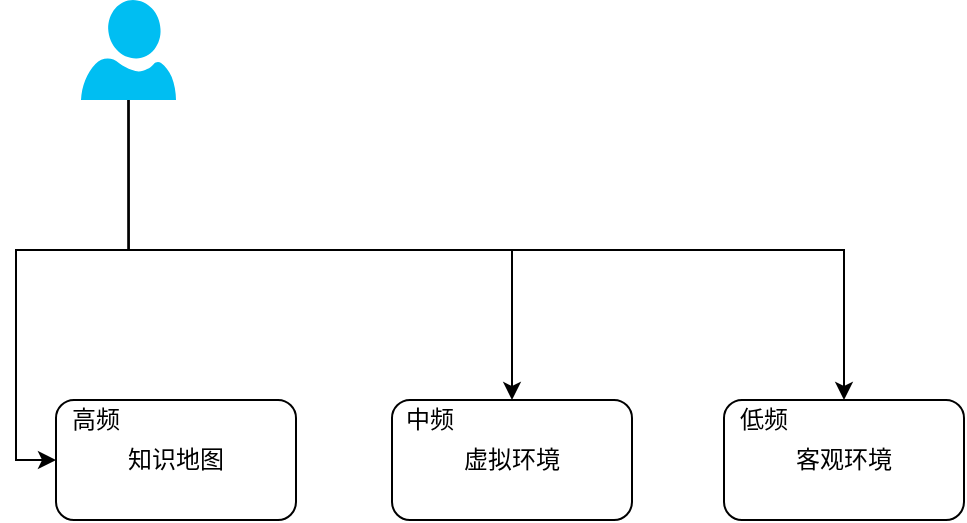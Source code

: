 <mxfile version="10.6.7" type="github"><diagram id="p1ofUqjNwIHQQP4YVOXA" name="高中低频内容"><mxGraphModel dx="731" dy="475" grid="1" gridSize="10" guides="1" tooltips="1" connect="1" arrows="1" fold="1" page="1" pageScale="1" pageWidth="827" pageHeight="1169" math="0" shadow="0"><root><mxCell id="0"/><mxCell id="1" parent="0"/><mxCell id="rRv-KjymVv6dMp-5PGFn-1" value="虚拟环境" style="rounded=1;whiteSpace=wrap;html=1;" vertex="1" parent="1"><mxGeometry x="282" y="220" width="120" height="60" as="geometry"/></mxCell><mxCell id="rRv-KjymVv6dMp-5PGFn-2" value="客观环境" style="rounded=1;whiteSpace=wrap;html=1;" vertex="1" parent="1"><mxGeometry x="448" y="220" width="120" height="60" as="geometry"/></mxCell><mxCell id="rRv-KjymVv6dMp-5PGFn-8" style="edgeStyle=orthogonalEdgeStyle;rounded=0;orthogonalLoop=1;jettySize=auto;html=1;exitX=0.5;exitY=1;exitDx=0;exitDy=0;exitPerimeter=0;entryX=0;entryY=0.5;entryDx=0;entryDy=0;" edge="1" parent="1" source="rRv-KjymVv6dMp-5PGFn-3" target="rRv-KjymVv6dMp-5PGFn-4"><mxGeometry relative="1" as="geometry"/></mxCell><mxCell id="rRv-KjymVv6dMp-5PGFn-9" style="edgeStyle=orthogonalEdgeStyle;rounded=0;orthogonalLoop=1;jettySize=auto;html=1;exitX=0.5;exitY=1;exitDx=0;exitDy=0;exitPerimeter=0;entryX=0.5;entryY=0;entryDx=0;entryDy=0;" edge="1" parent="1" source="rRv-KjymVv6dMp-5PGFn-3" target="rRv-KjymVv6dMp-5PGFn-1"><mxGeometry relative="1" as="geometry"/></mxCell><mxCell id="rRv-KjymVv6dMp-5PGFn-10" style="edgeStyle=orthogonalEdgeStyle;rounded=0;orthogonalLoop=1;jettySize=auto;html=1;exitX=0.5;exitY=1;exitDx=0;exitDy=0;exitPerimeter=0;entryX=0.5;entryY=0;entryDx=0;entryDy=0;" edge="1" parent="1" source="rRv-KjymVv6dMp-5PGFn-3" target="rRv-KjymVv6dMp-5PGFn-2"><mxGeometry relative="1" as="geometry"/></mxCell><mxCell id="rRv-KjymVv6dMp-5PGFn-3" value="" style="verticalLabelPosition=bottom;html=1;verticalAlign=top;align=center;strokeColor=none;fillColor=#00BEF2;shape=mxgraph.azure.user;" vertex="1" parent="1"><mxGeometry x="126.5" y="20" width="47.5" height="50" as="geometry"/></mxCell><mxCell id="rRv-KjymVv6dMp-5PGFn-4" value="知识地图" style="rounded=1;whiteSpace=wrap;html=1;" vertex="1" parent="1"><mxGeometry x="114" y="220" width="120" height="60" as="geometry"/></mxCell><mxCell id="rRv-KjymVv6dMp-5PGFn-5" value="高频" style="text;html=1;strokeColor=none;fillColor=none;align=center;verticalAlign=middle;whiteSpace=wrap;rounded=0;" vertex="1" parent="1"><mxGeometry x="114" y="220" width="40" height="20" as="geometry"/></mxCell><mxCell id="rRv-KjymVv6dMp-5PGFn-6" value="中频" style="text;html=1;strokeColor=none;fillColor=none;align=center;verticalAlign=middle;whiteSpace=wrap;rounded=0;" vertex="1" parent="1"><mxGeometry x="281" y="220" width="40" height="20" as="geometry"/></mxCell><mxCell id="rRv-KjymVv6dMp-5PGFn-7" value="低频" style="text;html=1;strokeColor=none;fillColor=none;align=center;verticalAlign=middle;whiteSpace=wrap;rounded=0;" vertex="1" parent="1"><mxGeometry x="448" y="220" width="40" height="20" as="geometry"/></mxCell></root></mxGraphModel></diagram><diagram id="0t3fTKApXBIahFXTtVdp" name="业务流程图"><mxGraphModel dx="1558" dy="475" grid="1" gridSize="10" guides="1" tooltips="1" connect="1" arrows="1" fold="1" page="1" pageScale="1" pageWidth="827" pageHeight="1169" math="0" shadow="0"><root><mxCell id="czviSln380vchgZlPC6q-0"/><mxCell id="czviSln380vchgZlPC6q-1" parent="czviSln380vchgZlPC6q-0"/><mxCell id="czviSln380vchgZlPC6q-2" value="&lt;h1&gt;系统说明&lt;/h1&gt;&lt;div&gt;&lt;br&gt;&lt;/div&gt;&lt;div&gt;角色:&amp;nbsp;&lt;/div&gt;&lt;div&gt;&amp;nbsp; &amp;nbsp; &amp;nbsp; 内容消费者&lt;/div&gt;&lt;div&gt;&amp;nbsp; &amp;nbsp; &amp;nbsp; 内容生产者&lt;/div&gt;&lt;div&gt;&amp;nbsp; &amp;nbsp; &amp;nbsp; 系统管理员&lt;/div&gt;&lt;div&gt;&lt;br&gt;&lt;/div&gt;" style="text;html=1;strokeColor=none;fillColor=none;spacing=5;spacingTop=-20;whiteSpace=wrap;overflow=hidden;rounded=0;" vertex="1" parent="czviSln380vchgZlPC6q-1"><mxGeometry x="50" y="50" width="190" height="180" as="geometry"/></mxCell><mxCell id="czviSln380vchgZlPC6q-6" style="edgeStyle=orthogonalEdgeStyle;rounded=0;orthogonalLoop=1;jettySize=auto;html=1;" edge="1" parent="czviSln380vchgZlPC6q-1" source="czviSln380vchgZlPC6q-3" target="czviSln380vchgZlPC6q-5"><mxGeometry relative="1" as="geometry"/></mxCell><mxCell id="czviSln380vchgZlPC6q-3" value="内容消费者" style="verticalLabelPosition=bottom;html=1;verticalAlign=top;align=center;strokeColor=none;fillColor=#00BEF2;shape=mxgraph.azure.user;" vertex="1" parent="czviSln380vchgZlPC6q-1"><mxGeometry x="300" y="230" width="47.5" height="50" as="geometry"/></mxCell><mxCell id="czviSln380vchgZlPC6q-8" style="edgeStyle=orthogonalEdgeStyle;rounded=0;orthogonalLoop=1;jettySize=auto;html=1;exitX=0.5;exitY=1;exitDx=0;exitDy=0;entryX=0.5;entryY=0;entryDx=0;entryDy=0;" edge="1" parent="czviSln380vchgZlPC6q-1" source="czviSln380vchgZlPC6q-5" target="czviSln380vchgZlPC6q-7"><mxGeometry relative="1" as="geometry"/></mxCell><mxCell id="czviSln380vchgZlPC6q-5" value="是否有用户账号" style="rhombus;whiteSpace=wrap;html=1;" vertex="1" parent="czviSln380vchgZlPC6q-1"><mxGeometry x="284" y="390" width="80" height="80" as="geometry"/></mxCell><mxCell id="czviSln380vchgZlPC6q-11" style="edgeStyle=orthogonalEdgeStyle;rounded=0;orthogonalLoop=1;jettySize=auto;html=1;exitX=0.5;exitY=1;exitDx=0;exitDy=0;" edge="1" parent="czviSln380vchgZlPC6q-1" source="czviSln380vchgZlPC6q-7" target="czviSln380vchgZlPC6q-9"><mxGeometry relative="1" as="geometry"/></mxCell><mxCell id="czviSln380vchgZlPC6q-26" style="edgeStyle=orthogonalEdgeStyle;rounded=0;orthogonalLoop=1;jettySize=auto;html=1;exitX=0.5;exitY=1;exitDx=0;exitDy=0;" edge="1" parent="czviSln380vchgZlPC6q-1" source="czviSln380vchgZlPC6q-7" target="czviSln380vchgZlPC6q-25"><mxGeometry relative="1" as="geometry"/></mxCell><mxCell id="czviSln380vchgZlPC6q-56" style="edgeStyle=orthogonalEdgeStyle;rounded=0;orthogonalLoop=1;jettySize=auto;html=1;exitX=0.5;exitY=1;exitDx=0;exitDy=0;" edge="1" parent="czviSln380vchgZlPC6q-1" source="czviSln380vchgZlPC6q-7" target="czviSln380vchgZlPC6q-55"><mxGeometry relative="1" as="geometry"/></mxCell><mxCell id="czviSln380vchgZlPC6q-7" value="登录" style="rounded=0;whiteSpace=wrap;html=1;" vertex="1" parent="czviSln380vchgZlPC6q-1"><mxGeometry x="264" y="510" width="120" height="60" as="geometry"/></mxCell><mxCell id="czviSln380vchgZlPC6q-13" style="edgeStyle=orthogonalEdgeStyle;rounded=0;orthogonalLoop=1;jettySize=auto;html=1;exitX=0.5;exitY=1;exitDx=0;exitDy=0;" edge="1" parent="czviSln380vchgZlPC6q-1" source="czviSln380vchgZlPC6q-9" target="czviSln380vchgZlPC6q-12"><mxGeometry relative="1" as="geometry"/></mxCell><mxCell id="czviSln380vchgZlPC6q-9" value="发布新需求" style="rounded=0;whiteSpace=wrap;html=1;fillColor=#dae8fc;strokeColor=#6c8ebf;" vertex="1" parent="czviSln380vchgZlPC6q-1"><mxGeometry x="120" y="670" width="120" height="60" as="geometry"/></mxCell><mxCell id="czviSln380vchgZlPC6q-17" style="edgeStyle=orthogonalEdgeStyle;rounded=0;orthogonalLoop=1;jettySize=auto;html=1;exitX=0.5;exitY=1;exitDx=0;exitDy=0;" edge="1" parent="czviSln380vchgZlPC6q-1" source="czviSln380vchgZlPC6q-12" target="czviSln380vchgZlPC6q-16"><mxGeometry relative="1" as="geometry"/></mxCell><mxCell id="czviSln380vchgZlPC6q-21" style="edgeStyle=orthogonalEdgeStyle;rounded=0;orthogonalLoop=1;jettySize=auto;html=1;exitX=0;exitY=0.5;exitDx=0;exitDy=0;" edge="1" parent="czviSln380vchgZlPC6q-1" source="czviSln380vchgZlPC6q-12" target="czviSln380vchgZlPC6q-20"><mxGeometry relative="1" as="geometry"/></mxCell><mxCell id="czviSln380vchgZlPC6q-12" value="需求池" style="shape=ext;double=1;rounded=1;whiteSpace=wrap;html=1;" vertex="1" parent="czviSln380vchgZlPC6q-1"><mxGeometry x="110" y="850" width="140" height="70" as="geometry"/></mxCell><mxCell id="czviSln380vchgZlPC6q-19" style="edgeStyle=orthogonalEdgeStyle;rounded=0;orthogonalLoop=1;jettySize=auto;html=1;exitX=0.5;exitY=1;exitDx=0;exitDy=0;" edge="1" parent="czviSln380vchgZlPC6q-1" source="czviSln380vchgZlPC6q-16" target="czviSln380vchgZlPC6q-18"><mxGeometry relative="1" as="geometry"/></mxCell><mxCell id="czviSln380vchgZlPC6q-23" style="edgeStyle=orthogonalEdgeStyle;rounded=0;orthogonalLoop=1;jettySize=auto;html=1;exitX=0;exitY=0.5;exitDx=0;exitDy=0;" edge="1" parent="czviSln380vchgZlPC6q-1" source="czviSln380vchgZlPC6q-16" target="czviSln380vchgZlPC6q-20"><mxGeometry relative="1" as="geometry"/></mxCell><mxCell id="czviSln380vchgZlPC6q-24" value="申请修改需求" style="text;html=1;resizable=0;points=[];align=center;verticalAlign=middle;labelBackgroundColor=#ffffff;" vertex="1" connectable="0" parent="czviSln380vchgZlPC6q-23"><mxGeometry x="-0.243" y="-2" relative="1" as="geometry"><mxPoint as="offset"/></mxGeometry></mxCell><mxCell id="czviSln380vchgZlPC6q-16" value="审核" style="rounded=0;whiteSpace=wrap;html=1;" vertex="1" parent="czviSln380vchgZlPC6q-1"><mxGeometry x="120" y="970" width="120" height="60" as="geometry"/></mxCell><mxCell id="czviSln380vchgZlPC6q-28" style="edgeStyle=orthogonalEdgeStyle;rounded=0;orthogonalLoop=1;jettySize=auto;html=1;exitX=0.5;exitY=1;exitDx=0;exitDy=0;" edge="1" parent="czviSln380vchgZlPC6q-1" source="czviSln380vchgZlPC6q-18" target="czviSln380vchgZlPC6q-27"><mxGeometry relative="1" as="geometry"/></mxCell><mxCell id="czviSln380vchgZlPC6q-18" value="发布到需求列表中,并打上需求标签,分类" style="rounded=0;whiteSpace=wrap;html=1;" vertex="1" parent="czviSln380vchgZlPC6q-1"><mxGeometry x="120" y="1100" width="120" height="60" as="geometry"/></mxCell><mxCell id="czviSln380vchgZlPC6q-22" style="edgeStyle=orthogonalEdgeStyle;rounded=0;orthogonalLoop=1;jettySize=auto;html=1;exitX=0.5;exitY=0;exitDx=0;exitDy=0;entryX=0.5;entryY=0;entryDx=0;entryDy=0;" edge="1" parent="czviSln380vchgZlPC6q-1" source="czviSln380vchgZlPC6q-20" target="czviSln380vchgZlPC6q-12"><mxGeometry relative="1" as="geometry"><Array as="points"><mxPoint x="-30" y="800"/><mxPoint x="180" y="800"/></Array></mxGeometry></mxCell><mxCell id="czviSln380vchgZlPC6q-20" value="修改需求" style="rounded=0;whiteSpace=wrap;html=1;" vertex="1" parent="czviSln380vchgZlPC6q-1"><mxGeometry x="-90" y="855" width="120" height="60" as="geometry"/></mxCell><mxCell id="czviSln380vchgZlPC6q-30" style="edgeStyle=orthogonalEdgeStyle;rounded=0;orthogonalLoop=1;jettySize=auto;html=1;exitX=0.5;exitY=1;exitDx=0;exitDy=0;" edge="1" parent="czviSln380vchgZlPC6q-1" source="czviSln380vchgZlPC6q-25" target="czviSln380vchgZlPC6q-29"><mxGeometry relative="1" as="geometry"/></mxCell><mxCell id="czviSln380vchgZlPC6q-25" value="搜索并查看他人发布的需求,并参与需求互动" style="rounded=0;whiteSpace=wrap;html=1;fillColor=#dae8fc;strokeColor=#6c8ebf;" vertex="1" parent="czviSln380vchgZlPC6q-1"><mxGeometry x="384" y="670" width="120" height="60" as="geometry"/></mxCell><mxCell id="czviSln380vchgZlPC6q-27" value="用户信用分累积" style="rounded=0;whiteSpace=wrap;html=1;" vertex="1" parent="czviSln380vchgZlPC6q-1"><mxGeometry x="120" y="1230" width="120" height="60" as="geometry"/></mxCell><mxCell id="czviSln380vchgZlPC6q-32" style="edgeStyle=orthogonalEdgeStyle;rounded=0;orthogonalLoop=1;jettySize=auto;html=1;exitX=0.5;exitY=1;exitDx=0;exitDy=0;entryX=0.5;entryY=0;entryDx=0;entryDy=0;" edge="1" parent="czviSln380vchgZlPC6q-1" source="czviSln380vchgZlPC6q-29" target="czviSln380vchgZlPC6q-31"><mxGeometry relative="1" as="geometry"/></mxCell><mxCell id="czviSln380vchgZlPC6q-34" style="edgeStyle=orthogonalEdgeStyle;rounded=0;orthogonalLoop=1;jettySize=auto;html=1;exitX=0.5;exitY=1;exitDx=0;exitDy=0;" edge="1" parent="czviSln380vchgZlPC6q-1" source="czviSln380vchgZlPC6q-29" target="czviSln380vchgZlPC6q-33"><mxGeometry relative="1" as="geometry"/></mxCell><mxCell id="czviSln380vchgZlPC6q-36" style="edgeStyle=orthogonalEdgeStyle;rounded=0;orthogonalLoop=1;jettySize=auto;html=1;exitX=0.5;exitY=1;exitDx=0;exitDy=0;entryX=0.5;entryY=0;entryDx=0;entryDy=0;" edge="1" parent="czviSln380vchgZlPC6q-1" source="czviSln380vchgZlPC6q-29" target="czviSln380vchgZlPC6q-35"><mxGeometry relative="1" as="geometry"/></mxCell><mxCell id="czviSln380vchgZlPC6q-29" value="需求" style="rounded=0;whiteSpace=wrap;html=1;" vertex="1" parent="czviSln380vchgZlPC6q-1"><mxGeometry x="384" y="795" width="120" height="60" as="geometry"/></mxCell><mxCell id="czviSln380vchgZlPC6q-38" style="edgeStyle=orthogonalEdgeStyle;rounded=0;orthogonalLoop=1;jettySize=auto;html=1;exitX=0.5;exitY=1;exitDx=0;exitDy=0;" edge="1" parent="czviSln380vchgZlPC6q-1" source="czviSln380vchgZlPC6q-31" target="czviSln380vchgZlPC6q-37"><mxGeometry relative="1" as="geometry"/></mxCell><mxCell id="czviSln380vchgZlPC6q-31" value="follow" style="rounded=0;whiteSpace=wrap;html=1;" vertex="1" parent="czviSln380vchgZlPC6q-1"><mxGeometry x="324" y="900" width="120" height="60" as="geometry"/></mxCell><mxCell id="czviSln380vchgZlPC6q-40" style="edgeStyle=orthogonalEdgeStyle;rounded=0;orthogonalLoop=1;jettySize=auto;html=1;exitX=0.5;exitY=1;exitDx=0;exitDy=0;entryX=0.5;entryY=0;entryDx=0;entryDy=0;" edge="1" parent="czviSln380vchgZlPC6q-1" source="czviSln380vchgZlPC6q-33" target="czviSln380vchgZlPC6q-39"><mxGeometry relative="1" as="geometry"/></mxCell><mxCell id="czviSln380vchgZlPC6q-33" value="补充需求" style="rounded=0;whiteSpace=wrap;html=1;" vertex="1" parent="czviSln380vchgZlPC6q-1"><mxGeometry x="470" y="900" width="120" height="60" as="geometry"/></mxCell><mxCell id="czviSln380vchgZlPC6q-46" style="edgeStyle=orthogonalEdgeStyle;rounded=0;orthogonalLoop=1;jettySize=auto;html=1;exitX=0.5;exitY=1;exitDx=0;exitDy=0;entryX=0.5;entryY=0;entryDx=0;entryDy=0;" edge="1" parent="czviSln380vchgZlPC6q-1" source="czviSln380vchgZlPC6q-35" target="czviSln380vchgZlPC6q-45"><mxGeometry relative="1" as="geometry"/></mxCell><mxCell id="czviSln380vchgZlPC6q-35" value="撰写需求方案,平台提供创作环境&lt;br&gt;" style="rounded=0;whiteSpace=wrap;html=1;" vertex="1" parent="czviSln380vchgZlPC6q-1"><mxGeometry x="650" y="900" width="120" height="60" as="geometry"/></mxCell><mxCell id="czviSln380vchgZlPC6q-37" value="该需求有变动,通知follow该需求的人" style="rounded=0;whiteSpace=wrap;html=1;" vertex="1" parent="czviSln380vchgZlPC6q-1"><mxGeometry x="324" y="1020" width="120" height="60" as="geometry"/></mxCell><mxCell id="czviSln380vchgZlPC6q-42" style="edgeStyle=orthogonalEdgeStyle;rounded=0;orthogonalLoop=1;jettySize=auto;html=1;exitX=0.5;exitY=1;exitDx=0;exitDy=0;entryX=0.5;entryY=0;entryDx=0;entryDy=0;" edge="1" parent="czviSln380vchgZlPC6q-1" source="czviSln380vchgZlPC6q-39" target="czviSln380vchgZlPC6q-41"><mxGeometry relative="1" as="geometry"/></mxCell><mxCell id="czviSln380vchgZlPC6q-39" value="需求发布者审核" style="rounded=0;whiteSpace=wrap;html=1;" vertex="1" parent="czviSln380vchgZlPC6q-1"><mxGeometry x="470" y="1020" width="120" height="60" as="geometry"/></mxCell><mxCell id="czviSln380vchgZlPC6q-44" style="edgeStyle=orthogonalEdgeStyle;rounded=0;orthogonalLoop=1;jettySize=auto;html=1;exitX=0.5;exitY=1;exitDx=0;exitDy=0;entryX=1;entryY=0.5;entryDx=0;entryDy=0;" edge="1" parent="czviSln380vchgZlPC6q-1" source="czviSln380vchgZlPC6q-41" target="czviSln380vchgZlPC6q-27"><mxGeometry relative="1" as="geometry"><mxPoint x="530" y="1240" as="targetPoint"/></mxGeometry></mxCell><mxCell id="czviSln380vchgZlPC6q-41" value="发送给多人审核" style="rounded=0;whiteSpace=wrap;html=1;" vertex="1" parent="czviSln380vchgZlPC6q-1"><mxGeometry x="470" y="1120" width="120" height="60" as="geometry"/></mxCell><mxCell id="czviSln380vchgZlPC6q-49" style="edgeStyle=orthogonalEdgeStyle;rounded=0;orthogonalLoop=1;jettySize=auto;html=1;exitX=0.5;exitY=1;exitDx=0;exitDy=0;" edge="1" parent="czviSln380vchgZlPC6q-1" source="czviSln380vchgZlPC6q-45" target="czviSln380vchgZlPC6q-48"><mxGeometry relative="1" as="geometry"/></mxCell><mxCell id="czviSln380vchgZlPC6q-50" style="edgeStyle=orthogonalEdgeStyle;rounded=0;orthogonalLoop=1;jettySize=auto;html=1;exitX=0.5;exitY=1;exitDx=0;exitDy=0;entryX=0.5;entryY=0;entryDx=0;entryDy=0;" edge="1" parent="czviSln380vchgZlPC6q-1" source="czviSln380vchgZlPC6q-45" target="czviSln380vchgZlPC6q-47"><mxGeometry relative="1" as="geometry"/></mxCell><mxCell id="czviSln380vchgZlPC6q-45" value="提交平台审核" style="rounded=0;whiteSpace=wrap;html=1;" vertex="1" parent="czviSln380vchgZlPC6q-1"><mxGeometry x="650" y="1020" width="120" height="60" as="geometry"/></mxCell><mxCell id="czviSln380vchgZlPC6q-53" style="edgeStyle=orthogonalEdgeStyle;rounded=0;orthogonalLoop=1;jettySize=auto;html=1;exitX=0.5;exitY=1;exitDx=0;exitDy=0;entryX=0.5;entryY=0;entryDx=0;entryDy=0;" edge="1" parent="czviSln380vchgZlPC6q-1" source="czviSln380vchgZlPC6q-47" target="czviSln380vchgZlPC6q-51"><mxGeometry relative="1" as="geometry"/></mxCell><mxCell id="czviSln380vchgZlPC6q-47" value="平台智能审核" style="rounded=0;whiteSpace=wrap;html=1;" vertex="1" parent="czviSln380vchgZlPC6q-1"><mxGeometry x="767" y="1120" width="120" height="60" as="geometry"/></mxCell><mxCell id="czviSln380vchgZlPC6q-52" style="edgeStyle=orthogonalEdgeStyle;rounded=0;orthogonalLoop=1;jettySize=auto;html=1;exitX=0.5;exitY=1;exitDx=0;exitDy=0;" edge="1" parent="czviSln380vchgZlPC6q-1" source="czviSln380vchgZlPC6q-48" target="czviSln380vchgZlPC6q-51"><mxGeometry relative="1" as="geometry"/></mxCell><mxCell id="czviSln380vchgZlPC6q-48" value="人工审核" style="rounded=0;whiteSpace=wrap;html=1;" vertex="1" parent="czviSln380vchgZlPC6q-1"><mxGeometry x="620" y="1120" width="120" height="60" as="geometry"/></mxCell><mxCell id="czviSln380vchgZlPC6q-51" value="提交到【虚拟环境池】" style="rounded=0;whiteSpace=wrap;html=1;" vertex="1" parent="czviSln380vchgZlPC6q-1"><mxGeometry x="707" y="1240" width="120" height="60" as="geometry"/></mxCell><mxCell id="czviSln380vchgZlPC6q-55" value="查看平台内容分类" style="rounded=0;whiteSpace=wrap;html=1;fillColor=#dae8fc;strokeColor=#6c8ebf;" vertex="1" parent="czviSln380vchgZlPC6q-1"><mxGeometry x="640" y="670" width="120" height="60" as="geometry"/></mxCell><mxCell id="czviSln380vchgZlPC6q-63" value="" style="group" vertex="1" connectable="0" parent="czviSln380vchgZlPC6q-1"><mxGeometry x="1000" y="530" width="460" height="240" as="geometry"/></mxCell><mxCell id="czviSln380vchgZlPC6q-54" value="内容生产者" style="verticalLabelPosition=bottom;html=1;verticalAlign=top;align=center;strokeColor=none;fillColor=#00BEF2;shape=mxgraph.azure.user;" vertex="1" parent="czviSln380vchgZlPC6q-63"><mxGeometry x="206" width="47.5" height="50" as="geometry"/></mxCell><mxCell id="czviSln380vchgZlPC6q-57" value="设置自己感兴趣,能解决的需求领域" style="rounded=0;whiteSpace=wrap;html=1;" vertex="1" parent="czviSln380vchgZlPC6q-63"><mxGeometry y="180" width="120" height="60" as="geometry"/></mxCell><mxCell id="czviSln380vchgZlPC6q-58" style="edgeStyle=orthogonalEdgeStyle;rounded=0;orthogonalLoop=1;jettySize=auto;html=1;exitX=0.5;exitY=1;exitDx=0;exitDy=0;exitPerimeter=0;" edge="1" parent="czviSln380vchgZlPC6q-63" source="czviSln380vchgZlPC6q-54" target="czviSln380vchgZlPC6q-57"><mxGeometry relative="1" as="geometry"/></mxCell><mxCell id="czviSln380vchgZlPC6q-59" value="查看感兴趣领域解决方案的知识地图" style="rounded=0;whiteSpace=wrap;html=1;" vertex="1" parent="czviSln380vchgZlPC6q-63"><mxGeometry x="170" y="180" width="120" height="60" as="geometry"/></mxCell><mxCell id="czviSln380vchgZlPC6q-60" style="edgeStyle=orthogonalEdgeStyle;rounded=0;orthogonalLoop=1;jettySize=auto;html=1;exitX=0.5;exitY=1;exitDx=0;exitDy=0;exitPerimeter=0;" edge="1" parent="czviSln380vchgZlPC6q-63" source="czviSln380vchgZlPC6q-54" target="czviSln380vchgZlPC6q-59"><mxGeometry relative="1" as="geometry"/></mxCell><mxCell id="czviSln380vchgZlPC6q-61" value="对需求进行筛选" style="rounded=0;whiteSpace=wrap;html=1;" vertex="1" parent="czviSln380vchgZlPC6q-63"><mxGeometry x="340" y="180" width="120" height="60" as="geometry"/></mxCell><mxCell id="czviSln380vchgZlPC6q-62" style="edgeStyle=orthogonalEdgeStyle;rounded=0;orthogonalLoop=1;jettySize=auto;html=1;exitX=0.5;exitY=1;exitDx=0;exitDy=0;exitPerimeter=0;entryX=0.5;entryY=0;entryDx=0;entryDy=0;" edge="1" parent="czviSln380vchgZlPC6q-63" source="czviSln380vchgZlPC6q-54" target="czviSln380vchgZlPC6q-61"><mxGeometry relative="1" as="geometry"/></mxCell><mxCell id="czviSln380vchgZlPC6q-64" style="edgeStyle=orthogonalEdgeStyle;rounded=0;orthogonalLoop=1;jettySize=auto;html=1;exitX=0.5;exitY=1;exitDx=0;exitDy=0;entryX=1;entryY=0.5;entryDx=0;entryDy=0;" edge="1" parent="czviSln380vchgZlPC6q-1" source="czviSln380vchgZlPC6q-59" target="czviSln380vchgZlPC6q-35"><mxGeometry relative="1" as="geometry"/></mxCell><mxCell id="czviSln380vchgZlPC6q-65" style="edgeStyle=orthogonalEdgeStyle;rounded=0;orthogonalLoop=1;jettySize=auto;html=1;exitX=0.5;exitY=1;exitDx=0;exitDy=0;" edge="1" parent="czviSln380vchgZlPC6q-1" source="czviSln380vchgZlPC6q-57"><mxGeometry relative="1" as="geometry"><mxPoint x="1060" y="930" as="targetPoint"/></mxGeometry></mxCell><mxCell id="czviSln380vchgZlPC6q-66" style="edgeStyle=orthogonalEdgeStyle;rounded=0;orthogonalLoop=1;jettySize=auto;html=1;exitX=0.5;exitY=1;exitDx=0;exitDy=0;entryX=1;entryY=0.5;entryDx=0;entryDy=0;" edge="1" parent="czviSln380vchgZlPC6q-1" source="czviSln380vchgZlPC6q-61" target="czviSln380vchgZlPC6q-35"><mxGeometry relative="1" as="geometry"/></mxCell><mxCell id="czviSln380vchgZlPC6q-69" style="edgeStyle=orthogonalEdgeStyle;rounded=0;orthogonalLoop=1;jettySize=auto;html=1;exitX=0.5;exitY=1;exitDx=0;exitDy=0;exitPerimeter=0;" edge="1" parent="czviSln380vchgZlPC6q-1" source="czviSln380vchgZlPC6q-67" target="czviSln380vchgZlPC6q-68"><mxGeometry relative="1" as="geometry"/></mxCell><mxCell id="czviSln380vchgZlPC6q-71" style="edgeStyle=orthogonalEdgeStyle;rounded=0;orthogonalLoop=1;jettySize=auto;html=1;exitX=0.5;exitY=1;exitDx=0;exitDy=0;exitPerimeter=0;" edge="1" parent="czviSln380vchgZlPC6q-1" source="czviSln380vchgZlPC6q-67" target="czviSln380vchgZlPC6q-70"><mxGeometry relative="1" as="geometry"/></mxCell><mxCell id="czviSln380vchgZlPC6q-73" style="edgeStyle=orthogonalEdgeStyle;rounded=0;orthogonalLoop=1;jettySize=auto;html=1;exitX=0.5;exitY=1;exitDx=0;exitDy=0;exitPerimeter=0;" edge="1" parent="czviSln380vchgZlPC6q-1" source="czviSln380vchgZlPC6q-67" target="czviSln380vchgZlPC6q-72"><mxGeometry relative="1" as="geometry"/></mxCell><mxCell id="czviSln380vchgZlPC6q-67" value="平台运营人员" style="verticalLabelPosition=bottom;html=1;verticalAlign=top;align=center;strokeColor=none;fillColor=#00BEF2;shape=mxgraph.azure.user;" vertex="1" parent="czviSln380vchgZlPC6q-1"><mxGeometry x="1678" y="485" width="47.5" height="50" as="geometry"/></mxCell><mxCell id="czviSln380vchgZlPC6q-68" value="发布需求" style="rounded=0;whiteSpace=wrap;html=1;" vertex="1" parent="czviSln380vchgZlPC6q-1"><mxGeometry x="1570" y="700" width="120" height="60" as="geometry"/></mxCell><mxCell id="czviSln380vchgZlPC6q-70" value="发布解决方案" style="rounded=0;whiteSpace=wrap;html=1;" vertex="1" parent="czviSln380vchgZlPC6q-1"><mxGeometry x="1760" y="700" width="120" height="60" as="geometry"/></mxCell><mxCell id="czviSln380vchgZlPC6q-72" value="审核平台内容" style="rounded=0;whiteSpace=wrap;html=1;" vertex="1" parent="czviSln380vchgZlPC6q-1"><mxGeometry x="1920" y="700" width="120" height="60" as="geometry"/></mxCell></root></mxGraphModel></diagram><diagram id="totwH03tPs3EjArMViLI" name="页面流程"><mxGraphModel dx="1558" dy="475" grid="1" gridSize="10" guides="1" tooltips="1" connect="1" arrows="1" fold="1" page="1" pageScale="1" pageWidth="827" pageHeight="1169" math="0" shadow="0"><root><mxCell id="Gl9P7yaXFhRco4FD1SXH-0"/><mxCell id="Gl9P7yaXFhRco4FD1SXH-1" parent="Gl9P7yaXFhRco4FD1SXH-0"/><mxCell id="pOrHFUPOQ1RRauZYtRl6-3" value="" style="group" vertex="1" connectable="0" parent="Gl9P7yaXFhRco4FD1SXH-1"><mxGeometry x="140" y="100" width="120" height="130" as="geometry"/></mxCell><mxCell id="pOrHFUPOQ1RRauZYtRl6-4" value="" style="rounded=0;whiteSpace=wrap;html=1;" vertex="1" parent="pOrHFUPOQ1RRauZYtRl6-3"><mxGeometry width="120" height="130" as="geometry"/></mxCell><mxCell id="pOrHFUPOQ1RRauZYtRl6-5" value="&lt;br&gt;用户登录页" style="text;html=1;strokeColor=none;fillColor=none;align=center;verticalAlign=middle;whiteSpace=wrap;rounded=0;" vertex="1" parent="pOrHFUPOQ1RRauZYtRl6-3"><mxGeometry x="40" width="40" height="20" as="geometry"/></mxCell><mxCell id="pOrHFUPOQ1RRauZYtRl6-6" value="" style="group" vertex="1" connectable="0" parent="Gl9P7yaXFhRco4FD1SXH-1"><mxGeometry x="80" y="330" width="120" height="130" as="geometry"/></mxCell><mxCell id="pOrHFUPOQ1RRauZYtRl6-7" value="" style="rounded=0;whiteSpace=wrap;html=1;" vertex="1" parent="pOrHFUPOQ1RRauZYtRl6-6"><mxGeometry width="120" height="130" as="geometry"/></mxCell><mxCell id="pOrHFUPOQ1RRauZYtRl6-8" value="首页" style="text;html=1;strokeColor=none;fillColor=none;align=center;verticalAlign=middle;whiteSpace=wrap;rounded=0;" vertex="1" parent="pOrHFUPOQ1RRauZYtRl6-6"><mxGeometry x="40" width="40" height="20" as="geometry"/></mxCell><mxCell id="pOrHFUPOQ1RRauZYtRl6-9" value="" style="group" vertex="1" connectable="0" parent="Gl9P7yaXFhRco4FD1SXH-1"><mxGeometry x="270" y="330" width="120" height="130" as="geometry"/></mxCell><mxCell id="pOrHFUPOQ1RRauZYtRl6-10" value="" style="rounded=0;whiteSpace=wrap;html=1;" vertex="1" parent="pOrHFUPOQ1RRauZYtRl6-9"><mxGeometry width="120" height="130" as="geometry"/></mxCell><mxCell id="pOrHFUPOQ1RRauZYtRl6-11" value="&lt;br&gt;需求编辑页" style="text;html=1;strokeColor=none;fillColor=none;align=center;verticalAlign=middle;whiteSpace=wrap;rounded=0;" vertex="1" parent="pOrHFUPOQ1RRauZYtRl6-9"><mxGeometry x="40" width="40" height="20" as="geometry"/></mxCell><mxCell id="pOrHFUPOQ1RRauZYtRl6-12" style="edgeStyle=orthogonalEdgeStyle;rounded=0;orthogonalLoop=1;jettySize=auto;html=1;exitX=0.5;exitY=1;exitDx=0;exitDy=0;" edge="1" parent="Gl9P7yaXFhRco4FD1SXH-1" source="pOrHFUPOQ1RRauZYtRl6-4" target="pOrHFUPOQ1RRauZYtRl6-8"><mxGeometry relative="1" as="geometry"/></mxCell><mxCell id="pOrHFUPOQ1RRauZYtRl6-13" style="edgeStyle=orthogonalEdgeStyle;rounded=0;orthogonalLoop=1;jettySize=auto;html=1;exitX=0.5;exitY=1;exitDx=0;exitDy=0;" edge="1" parent="Gl9P7yaXFhRco4FD1SXH-1" source="pOrHFUPOQ1RRauZYtRl6-4" target="pOrHFUPOQ1RRauZYtRl6-10"><mxGeometry relative="1" as="geometry"/></mxCell><mxCell id="pOrHFUPOQ1RRauZYtRl6-14" value="" style="group" vertex="1" connectable="0" parent="Gl9P7yaXFhRco4FD1SXH-1"><mxGeometry x="-40" y="519" width="120" height="130" as="geometry"/></mxCell><mxCell id="pOrHFUPOQ1RRauZYtRl6-15" value="" style="rounded=0;whiteSpace=wrap;html=1;" vertex="1" parent="pOrHFUPOQ1RRauZYtRl6-14"><mxGeometry width="120" height="130" as="geometry"/></mxCell><mxCell id="pOrHFUPOQ1RRauZYtRl6-16" value="&lt;br&gt;&lt;br&gt;问题/需求列表" style="text;html=1;strokeColor=none;fillColor=none;align=center;verticalAlign=middle;whiteSpace=wrap;rounded=0;" vertex="1" parent="pOrHFUPOQ1RRauZYtRl6-14"><mxGeometry x="40" width="40" height="20" as="geometry"/></mxCell><mxCell id="pOrHFUPOQ1RRauZYtRl6-17" value="" style="group" vertex="1" connectable="0" parent="Gl9P7yaXFhRco4FD1SXH-1"><mxGeometry x="180" y="519" width="120" height="130" as="geometry"/></mxCell><mxCell id="pOrHFUPOQ1RRauZYtRl6-18" value="" style="rounded=0;whiteSpace=wrap;html=1;" vertex="1" parent="pOrHFUPOQ1RRauZYtRl6-17"><mxGeometry width="120" height="130" as="geometry"/></mxCell><mxCell id="pOrHFUPOQ1RRauZYtRl6-19" value="&lt;br&gt;虚拟环境列表" style="text;html=1;strokeColor=none;fillColor=none;align=center;verticalAlign=middle;whiteSpace=wrap;rounded=0;" vertex="1" parent="pOrHFUPOQ1RRauZYtRl6-17"><mxGeometry x="40" width="40" height="20" as="geometry"/></mxCell><mxCell id="pOrHFUPOQ1RRauZYtRl6-20" style="edgeStyle=orthogonalEdgeStyle;rounded=0;orthogonalLoop=1;jettySize=auto;html=1;exitX=0.5;exitY=1;exitDx=0;exitDy=0;entryX=0.5;entryY=0;entryDx=0;entryDy=0;" edge="1" parent="Gl9P7yaXFhRco4FD1SXH-1" source="pOrHFUPOQ1RRauZYtRl6-7" target="pOrHFUPOQ1RRauZYtRl6-19"><mxGeometry relative="1" as="geometry"/></mxCell><mxCell id="pOrHFUPOQ1RRauZYtRl6-21" style="edgeStyle=orthogonalEdgeStyle;rounded=0;orthogonalLoop=1;jettySize=auto;html=1;exitX=0.5;exitY=1;exitDx=0;exitDy=0;entryX=0.5;entryY=0;entryDx=0;entryDy=0;" edge="1" parent="Gl9P7yaXFhRco4FD1SXH-1" source="pOrHFUPOQ1RRauZYtRl6-7" target="pOrHFUPOQ1RRauZYtRl6-16"><mxGeometry relative="1" as="geometry"/></mxCell><mxCell id="pOrHFUPOQ1RRauZYtRl6-22" value="" style="group" vertex="1" connectable="0" parent="Gl9P7yaXFhRco4FD1SXH-1"><mxGeometry x="460" y="330" width="120" height="130" as="geometry"/></mxCell><mxCell id="pOrHFUPOQ1RRauZYtRl6-23" value="" style="rounded=0;whiteSpace=wrap;html=1;" vertex="1" parent="pOrHFUPOQ1RRauZYtRl6-22"><mxGeometry width="120" height="130" as="geometry"/></mxCell><mxCell id="pOrHFUPOQ1RRauZYtRl6-24" value="&lt;br&gt;&lt;br&gt;&lt;br&gt;&lt;br&gt;虚拟环境/方案编辑页" style="text;html=1;strokeColor=none;fillColor=none;align=center;verticalAlign=middle;whiteSpace=wrap;rounded=0;" vertex="1" parent="pOrHFUPOQ1RRauZYtRl6-22"><mxGeometry x="40" width="40" height="20" as="geometry"/></mxCell><mxCell id="pOrHFUPOQ1RRauZYtRl6-25" style="edgeStyle=orthogonalEdgeStyle;rounded=0;orthogonalLoop=1;jettySize=auto;html=1;exitX=0.5;exitY=1;exitDx=0;exitDy=0;entryX=0.5;entryY=0;entryDx=0;entryDy=0;" edge="1" parent="Gl9P7yaXFhRco4FD1SXH-1" source="pOrHFUPOQ1RRauZYtRl6-4" target="pOrHFUPOQ1RRauZYtRl6-24"><mxGeometry relative="1" as="geometry"/></mxCell><mxCell id="pOrHFUPOQ1RRauZYtRl6-26" value="" style="group" vertex="1" connectable="0" parent="Gl9P7yaXFhRco4FD1SXH-1"><mxGeometry x="380" y="529" width="120" height="130" as="geometry"/></mxCell><mxCell id="pOrHFUPOQ1RRauZYtRl6-27" value="" style="rounded=0;whiteSpace=wrap;html=1;" vertex="1" parent="pOrHFUPOQ1RRauZYtRl6-26"><mxGeometry width="120" height="130" as="geometry"/></mxCell><mxCell id="pOrHFUPOQ1RRauZYtRl6-28" value="&lt;br&gt;审核页面" style="text;html=1;strokeColor=none;fillColor=none;align=center;verticalAlign=middle;whiteSpace=wrap;rounded=0;" vertex="1" parent="pOrHFUPOQ1RRauZYtRl6-26"><mxGeometry x="40" width="40" height="20" as="geometry"/></mxCell><mxCell id="pOrHFUPOQ1RRauZYtRl6-29" style="edgeStyle=orthogonalEdgeStyle;rounded=0;orthogonalLoop=1;jettySize=auto;html=1;exitX=0.5;exitY=1;exitDx=0;exitDy=0;entryX=0.25;entryY=0;entryDx=0;entryDy=0;" edge="1" parent="Gl9P7yaXFhRco4FD1SXH-1" source="pOrHFUPOQ1RRauZYtRl6-10" target="pOrHFUPOQ1RRauZYtRl6-28"><mxGeometry relative="1" as="geometry"/></mxCell><mxCell id="pOrHFUPOQ1RRauZYtRl6-30" style="edgeStyle=orthogonalEdgeStyle;rounded=0;orthogonalLoop=1;jettySize=auto;html=1;exitX=0.5;exitY=1;exitDx=0;exitDy=0;entryX=0.25;entryY=0;entryDx=0;entryDy=0;" edge="1" parent="Gl9P7yaXFhRco4FD1SXH-1" source="pOrHFUPOQ1RRauZYtRl6-23" target="pOrHFUPOQ1RRauZYtRl6-28"><mxGeometry relative="1" as="geometry"/></mxCell><mxCell id="pOrHFUPOQ1RRauZYtRl6-31" value="" style="group" vertex="1" connectable="0" parent="Gl9P7yaXFhRco4FD1SXH-1"><mxGeometry x="660" y="330" width="120" height="130" as="geometry"/></mxCell><mxCell id="pOrHFUPOQ1RRauZYtRl6-32" value="" style="rounded=0;whiteSpace=wrap;html=1;" vertex="1" parent="pOrHFUPOQ1RRauZYtRl6-31"><mxGeometry width="120" height="130" as="geometry"/></mxCell><mxCell id="pOrHFUPOQ1RRauZYtRl6-33" value="&lt;br&gt;朋友列表" style="text;html=1;strokeColor=none;fillColor=none;align=center;verticalAlign=middle;whiteSpace=wrap;rounded=0;" vertex="1" parent="pOrHFUPOQ1RRauZYtRl6-31"><mxGeometry x="40" width="40" height="20" as="geometry"/></mxCell></root></mxGraphModel></diagram></mxfile>